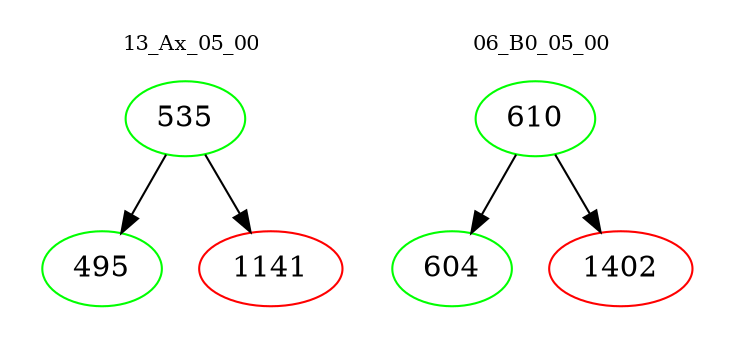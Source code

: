 digraph{
subgraph cluster_0 {
color = white
label = "13_Ax_05_00";
fontsize=10;
T0_535 [label="535", color="green"]
T0_535 -> T0_495 [color="black"]
T0_495 [label="495", color="green"]
T0_535 -> T0_1141 [color="black"]
T0_1141 [label="1141", color="red"]
}
subgraph cluster_1 {
color = white
label = "06_B0_05_00";
fontsize=10;
T1_610 [label="610", color="green"]
T1_610 -> T1_604 [color="black"]
T1_604 [label="604", color="green"]
T1_610 -> T1_1402 [color="black"]
T1_1402 [label="1402", color="red"]
}
}
